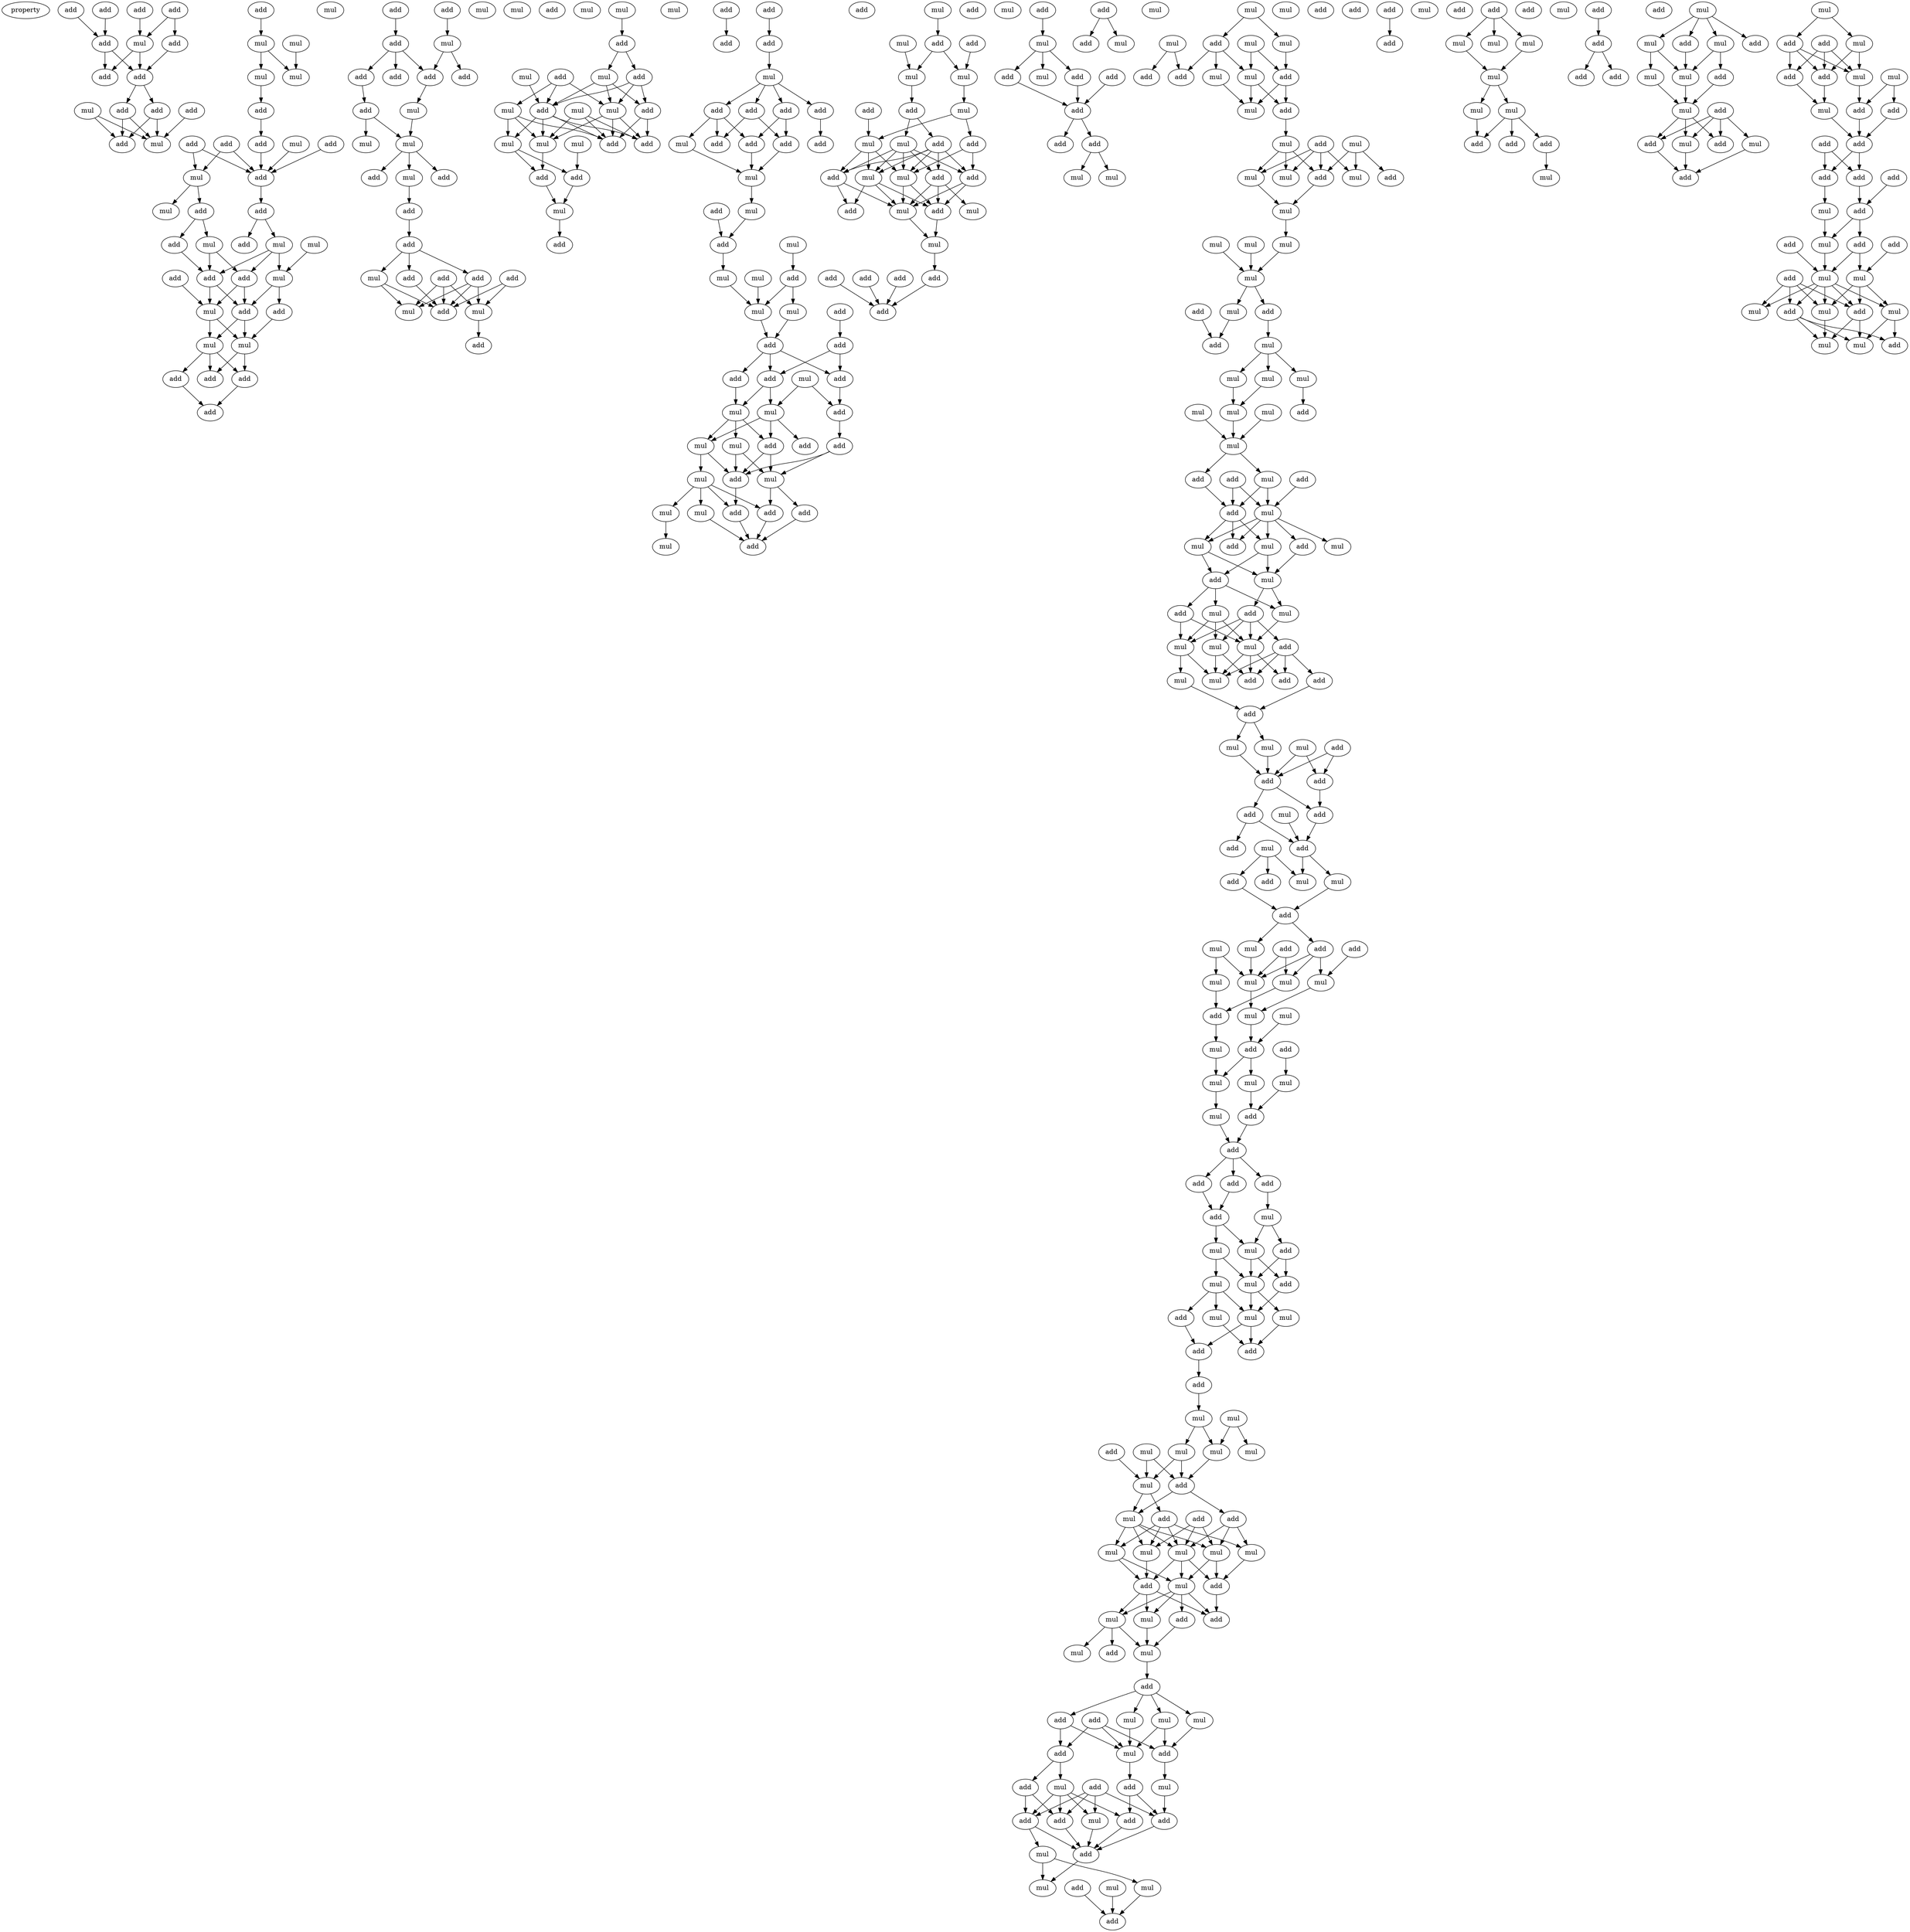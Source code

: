 digraph {
    node [fontcolor=black]
    property [mul=2,lf=1.4]
    0 [ label = add ];
    1 [ label = add ];
    2 [ label = add ];
    3 [ label = add ];
    4 [ label = mul ];
    5 [ label = add ];
    6 [ label = add ];
    7 [ label = add ];
    8 [ label = add ];
    9 [ label = mul ];
    10 [ label = add ];
    11 [ label = add ];
    12 [ label = add ];
    13 [ label = add ];
    14 [ label = mul ];
    15 [ label = add ];
    16 [ label = mul ];
    17 [ label = mul ];
    18 [ label = mul ];
    19 [ label = mul ];
    20 [ label = add ];
    21 [ label = add ];
    22 [ label = mul ];
    23 [ label = add ];
    24 [ label = add ];
    25 [ label = add ];
    26 [ label = mul ];
    27 [ label = add ];
    28 [ label = add ];
    29 [ label = add ];
    30 [ label = mul ];
    31 [ label = mul ];
    32 [ label = mul ];
    33 [ label = add ];
    34 [ label = mul ];
    35 [ label = add ];
    36 [ label = add ];
    37 [ label = mul ];
    38 [ label = add ];
    39 [ label = add ];
    40 [ label = mul ];
    41 [ label = add ];
    42 [ label = add ];
    43 [ label = mul ];
    44 [ label = mul ];
    45 [ label = add ];
    46 [ label = mul ];
    47 [ label = add ];
    48 [ label = add ];
    49 [ label = add ];
    50 [ label = add ];
    51 [ label = add ];
    52 [ label = add ];
    53 [ label = mul ];
    54 [ label = add ];
    55 [ label = mul ];
    56 [ label = add ];
    57 [ label = add ];
    58 [ label = add ];
    59 [ label = add ];
    60 [ label = mul ];
    61 [ label = mul ];
    62 [ label = mul ];
    63 [ label = mul ];
    64 [ label = add ];
    65 [ label = mul ];
    66 [ label = add ];
    67 [ label = add ];
    68 [ label = mul ];
    69 [ label = add ];
    70 [ label = add ];
    71 [ label = add ];
    72 [ label = add ];
    73 [ label = add ];
    74 [ label = add ];
    75 [ label = mul ];
    76 [ label = mul ];
    77 [ label = mul ];
    78 [ label = add ];
    79 [ label = mul ];
    80 [ label = add ];
    81 [ label = add ];
    82 [ label = add ];
    83 [ label = mul ];
    84 [ label = add ];
    85 [ label = mul ];
    86 [ label = mul ];
    87 [ label = mul ];
    88 [ label = add ];
    89 [ label = add ];
    90 [ label = mul ];
    91 [ label = add ];
    92 [ label = mul ];
    93 [ label = mul ];
    94 [ label = add ];
    95 [ label = mul ];
    96 [ label = add ];
    97 [ label = add ];
    98 [ label = mul ];
    99 [ label = mul ];
    100 [ label = add ];
    101 [ label = add ];
    102 [ label = add ];
    103 [ label = add ];
    104 [ label = add ];
    105 [ label = mul ];
    106 [ label = add ];
    107 [ label = add ];
    108 [ label = add ];
    109 [ label = add ];
    110 [ label = add ];
    111 [ label = add ];
    112 [ label = add ];
    113 [ label = add ];
    114 [ label = add ];
    115 [ label = mul ];
    116 [ label = mul ];
    117 [ label = add ];
    118 [ label = mul ];
    119 [ label = add ];
    120 [ label = mul ];
    121 [ label = mul ];
    122 [ label = mul ];
    123 [ label = add ];
    124 [ label = add ];
    125 [ label = mul ];
    126 [ label = mul ];
    127 [ label = add ];
    128 [ label = add ];
    129 [ label = add ];
    130 [ label = add ];
    131 [ label = add ];
    132 [ label = mul ];
    133 [ label = mul ];
    134 [ label = mul ];
    135 [ label = add ];
    136 [ label = mul ];
    137 [ label = add ];
    138 [ label = add ];
    139 [ label = mul ];
    140 [ label = add ];
    141 [ label = add ];
    142 [ label = mul ];
    143 [ label = mul ];
    144 [ label = add ];
    145 [ label = mul ];
    146 [ label = add ];
    147 [ label = mul ];
    148 [ label = add ];
    149 [ label = mul ];
    150 [ label = add ];
    151 [ label = mul ];
    152 [ label = mul ];
    153 [ label = add ];
    154 [ label = add ];
    155 [ label = add ];
    156 [ label = mul ];
    157 [ label = mul ];
    158 [ label = add ];
    159 [ label = add ];
    160 [ label = mul ];
    161 [ label = mul ];
    162 [ label = add ];
    163 [ label = add ];
    164 [ label = mul ];
    165 [ label = mul ];
    166 [ label = add ];
    167 [ label = mul ];
    168 [ label = add ];
    169 [ label = add ];
    170 [ label = add ];
    171 [ label = mul ];
    172 [ label = mul ];
    173 [ label = add ];
    174 [ label = mul ];
    175 [ label = add ];
    176 [ label = add ];
    177 [ label = add ];
    178 [ label = add ];
    179 [ label = mul ];
    180 [ label = add ];
    181 [ label = add ];
    182 [ label = mul ];
    183 [ label = add ];
    184 [ label = add ];
    185 [ label = mul ];
    186 [ label = add ];
    187 [ label = add ];
    188 [ label = add ];
    189 [ label = add ];
    190 [ label = add ];
    191 [ label = mul ];
    192 [ label = mul ];
    193 [ label = add ];
    194 [ label = mul ];
    195 [ label = mul ];
    196 [ label = mul ];
    197 [ label = mul ];
    198 [ label = add ];
    199 [ label = mul ];
    200 [ label = mul ];
    201 [ label = add ];
    202 [ label = mul ];
    203 [ label = add ];
    204 [ label = mul ];
    205 [ label = add ];
    206 [ label = add ];
    207 [ label = mul ];
    208 [ label = add ];
    209 [ label = mul ];
    210 [ label = mul ];
    211 [ label = add ];
    212 [ label = add ];
    213 [ label = mul ];
    214 [ label = mul ];
    215 [ label = mul ];
    216 [ label = mul ];
    217 [ label = mul ];
    218 [ label = mul ];
    219 [ label = mul ];
    220 [ label = mul ];
    221 [ label = mul ];
    222 [ label = add ];
    223 [ label = mul ];
    224 [ label = add ];
    225 [ label = add ];
    226 [ label = mul ];
    227 [ label = mul ];
    228 [ label = mul ];
    229 [ label = mul ];
    230 [ label = mul ];
    231 [ label = mul ];
    232 [ label = add ];
    233 [ label = mul ];
    234 [ label = mul ];
    235 [ label = add ];
    236 [ label = add ];
    237 [ label = add ];
    238 [ label = mul ];
    239 [ label = add ];
    240 [ label = add ];
    241 [ label = mul ];
    242 [ label = mul ];
    243 [ label = mul ];
    244 [ label = add ];
    245 [ label = add ];
    246 [ label = mul ];
    247 [ label = add ];
    248 [ label = mul ];
    249 [ label = mul ];
    250 [ label = add ];
    251 [ label = mul ];
    252 [ label = add ];
    253 [ label = add ];
    254 [ label = mul ];
    255 [ label = mul ];
    256 [ label = mul ];
    257 [ label = mul ];
    258 [ label = add ];
    259 [ label = add ];
    260 [ label = mul ];
    261 [ label = add ];
    262 [ label = add ];
    263 [ label = add ];
    264 [ label = mul ];
    265 [ label = mul ];
    266 [ label = mul ];
    267 [ label = add ];
    268 [ label = add ];
    269 [ label = add ];
    270 [ label = mul ];
    271 [ label = add ];
    272 [ label = add ];
    273 [ label = mul ];
    274 [ label = add ];
    275 [ label = add ];
    276 [ label = mul ];
    277 [ label = mul ];
    278 [ label = add ];
    279 [ label = add ];
    280 [ label = add ];
    281 [ label = add ];
    282 [ label = add ];
    283 [ label = add ];
    284 [ label = mul ];
    285 [ label = mul ];
    286 [ label = mul ];
    287 [ label = mul ];
    288 [ label = mul ];
    289 [ label = mul ];
    290 [ label = add ];
    291 [ label = mul ];
    292 [ label = mul ];
    293 [ label = mul ];
    294 [ label = add ];
    295 [ label = add ];
    296 [ label = mul ];
    297 [ label = add ];
    298 [ label = mul ];
    299 [ label = mul ];
    300 [ label = mul ];
    301 [ label = add ];
    302 [ label = add ];
    303 [ label = add ];
    304 [ label = add ];
    305 [ label = add ];
    306 [ label = mul ];
    307 [ label = add ];
    308 [ label = add ];
    309 [ label = mul ];
    310 [ label = mul ];
    311 [ label = mul ];
    312 [ label = add ];
    313 [ label = mul ];
    314 [ label = add ];
    315 [ label = mul ];
    316 [ label = add ];
    317 [ label = mul ];
    318 [ label = mul ];
    319 [ label = mul ];
    320 [ label = add ];
    321 [ label = add ];
    322 [ label = add ];
    323 [ label = mul ];
    324 [ label = mul ];
    325 [ label = mul ];
    326 [ label = mul ];
    327 [ label = add ];
    328 [ label = mul ];
    329 [ label = mul ];
    330 [ label = add ];
    331 [ label = mul ];
    332 [ label = add ];
    333 [ label = mul ];
    334 [ label = add ];
    335 [ label = add ];
    336 [ label = mul ];
    337 [ label = mul ];
    338 [ label = mul ];
    339 [ label = mul ];
    340 [ label = mul ];
    341 [ label = add ];
    342 [ label = add ];
    343 [ label = mul ];
    344 [ label = add ];
    345 [ label = mul ];
    346 [ label = add ];
    347 [ label = mul ];
    348 [ label = add ];
    349 [ label = mul ];
    350 [ label = mul ];
    351 [ label = add ];
    352 [ label = add ];
    353 [ label = mul ];
    354 [ label = add ];
    355 [ label = mul ];
    356 [ label = mul ];
    357 [ label = mul ];
    358 [ label = add ];
    359 [ label = add ];
    360 [ label = add ];
    361 [ label = add ];
    362 [ label = add ];
    363 [ label = mul ];
    364 [ label = mul ];
    365 [ label = add ];
    366 [ label = add ];
    367 [ label = mul ];
    368 [ label = add ];
    369 [ label = add ];
    370 [ label = mul ];
    371 [ label = add ];
    372 [ label = mul ];
    373 [ label = add ];
    374 [ label = mul ];
    375 [ label = add ];
    376 [ label = mul ];
    377 [ label = add ];
    378 [ label = add ];
    379 [ label = add ];
    380 [ label = mul ];
    381 [ label = mul ];
    382 [ label = mul ];
    383 [ label = mul ];
    384 [ label = mul ];
    385 [ label = mul ];
    386 [ label = mul ];
    387 [ label = add ];
    388 [ label = add ];
    389 [ label = add ];
    390 [ label = add ];
    391 [ label = mul ];
    392 [ label = add ];
    393 [ label = add ];
    394 [ label = add ];
    395 [ label = add ];
    396 [ label = mul ];
    397 [ label = mul ];
    398 [ label = add ];
    399 [ label = mul ];
    400 [ label = add ];
    401 [ label = mul ];
    402 [ label = add ];
    403 [ label = mul ];
    404 [ label = add ];
    405 [ label = mul ];
    406 [ label = mul ];
    407 [ label = add ];
    408 [ label = add ];
    409 [ label = mul ];
    410 [ label = add ];
    411 [ label = mul ];
    412 [ label = add ];
    413 [ label = add ];
    414 [ label = mul ];
    415 [ label = add ];
    416 [ label = add ];
    417 [ label = mul ];
    418 [ label = mul ];
    419 [ label = mul ];
    420 [ label = add ];
    421 [ label = add ];
    422 [ label = add ];
    423 [ label = add ];
    424 [ label = add ];
    425 [ label = add ];
    426 [ label = add ];
    427 [ label = add ];
    428 [ label = mul ];
    429 [ label = add ];
    430 [ label = mul ];
    431 [ label = add ];
    432 [ label = add ];
    433 [ label = mul ];
    434 [ label = mul ];
    435 [ label = add ];
    436 [ label = mul ];
    437 [ label = add ];
    438 [ label = mul ];
    439 [ label = add ];
    440 [ label = mul ];
    441 [ label = mul ];
    442 [ label = mul ];
    443 [ label = add ];
    0 -> 4 [ name = 0 ];
    1 -> 4 [ name = 1 ];
    1 -> 6 [ name = 2 ];
    2 -> 5 [ name = 3 ];
    3 -> 5 [ name = 4 ];
    4 -> 7 [ name = 5 ];
    4 -> 8 [ name = 6 ];
    5 -> 7 [ name = 7 ];
    5 -> 8 [ name = 8 ];
    6 -> 7 [ name = 9 ];
    7 -> 10 [ name = 10 ];
    7 -> 12 [ name = 11 ];
    9 -> 13 [ name = 12 ];
    9 -> 14 [ name = 13 ];
    10 -> 13 [ name = 14 ];
    10 -> 14 [ name = 15 ];
    11 -> 14 [ name = 16 ];
    12 -> 13 [ name = 17 ];
    12 -> 14 [ name = 18 ];
    15 -> 17 [ name = 19 ];
    16 -> 19 [ name = 20 ];
    17 -> 18 [ name = 21 ];
    17 -> 19 [ name = 22 ];
    18 -> 20 [ name = 23 ];
    20 -> 25 [ name = 24 ];
    21 -> 26 [ name = 25 ];
    21 -> 27 [ name = 26 ];
    22 -> 27 [ name = 27 ];
    23 -> 27 [ name = 28 ];
    24 -> 26 [ name = 29 ];
    24 -> 27 [ name = 30 ];
    25 -> 27 [ name = 31 ];
    26 -> 28 [ name = 32 ];
    26 -> 30 [ name = 33 ];
    27 -> 29 [ name = 34 ];
    28 -> 32 [ name = 35 ];
    28 -> 33 [ name = 36 ];
    29 -> 34 [ name = 37 ];
    29 -> 35 [ name = 38 ];
    31 -> 37 [ name = 39 ];
    32 -> 36 [ name = 40 ];
    32 -> 39 [ name = 41 ];
    33 -> 36 [ name = 42 ];
    34 -> 36 [ name = 43 ];
    34 -> 37 [ name = 44 ];
    34 -> 39 [ name = 45 ];
    36 -> 40 [ name = 46 ];
    36 -> 41 [ name = 47 ];
    37 -> 41 [ name = 48 ];
    37 -> 42 [ name = 49 ];
    38 -> 40 [ name = 50 ];
    39 -> 40 [ name = 51 ];
    39 -> 41 [ name = 52 ];
    40 -> 43 [ name = 53 ];
    40 -> 44 [ name = 54 ];
    41 -> 43 [ name = 55 ];
    41 -> 44 [ name = 56 ];
    42 -> 44 [ name = 57 ];
    43 -> 45 [ name = 58 ];
    43 -> 47 [ name = 59 ];
    43 -> 48 [ name = 60 ];
    44 -> 45 [ name = 61 ];
    44 -> 47 [ name = 62 ];
    45 -> 49 [ name = 63 ];
    48 -> 49 [ name = 64 ];
    50 -> 52 [ name = 65 ];
    51 -> 53 [ name = 66 ];
    52 -> 54 [ name = 67 ];
    52 -> 57 [ name = 68 ];
    52 -> 58 [ name = 69 ];
    53 -> 56 [ name = 70 ];
    53 -> 58 [ name = 71 ];
    54 -> 59 [ name = 72 ];
    58 -> 60 [ name = 73 ];
    59 -> 61 [ name = 74 ];
    59 -> 63 [ name = 75 ];
    60 -> 63 [ name = 76 ];
    63 -> 64 [ name = 77 ];
    63 -> 65 [ name = 78 ];
    63 -> 66 [ name = 79 ];
    65 -> 69 [ name = 80 ];
    69 -> 70 [ name = 81 ];
    70 -> 72 [ name = 82 ];
    70 -> 74 [ name = 83 ];
    70 -> 75 [ name = 84 ];
    71 -> 76 [ name = 85 ];
    71 -> 77 [ name = 86 ];
    71 -> 78 [ name = 87 ];
    72 -> 78 [ name = 88 ];
    73 -> 76 [ name = 89 ];
    73 -> 78 [ name = 90 ];
    74 -> 76 [ name = 91 ];
    74 -> 77 [ name = 92 ];
    74 -> 78 [ name = 93 ];
    75 -> 77 [ name = 94 ];
    75 -> 78 [ name = 95 ];
    76 -> 80 [ name = 96 ];
    79 -> 81 [ name = 97 ];
    81 -> 82 [ name = 98 ];
    81 -> 85 [ name = 99 ];
    82 -> 88 [ name = 100 ];
    82 -> 89 [ name = 101 ];
    82 -> 90 [ name = 102 ];
    83 -> 88 [ name = 103 ];
    84 -> 86 [ name = 104 ];
    84 -> 88 [ name = 105 ];
    84 -> 90 [ name = 106 ];
    85 -> 88 [ name = 107 ];
    85 -> 89 [ name = 108 ];
    85 -> 90 [ name = 109 ];
    86 -> 91 [ name = 110 ];
    86 -> 92 [ name = 111 ];
    86 -> 93 [ name = 112 ];
    87 -> 91 [ name = 113 ];
    87 -> 93 [ name = 114 ];
    87 -> 94 [ name = 115 ];
    88 -> 91 [ name = 116 ];
    88 -> 92 [ name = 117 ];
    88 -> 93 [ name = 118 ];
    88 -> 94 [ name = 119 ];
    89 -> 91 [ name = 120 ];
    89 -> 94 [ name = 121 ];
    90 -> 91 [ name = 122 ];
    90 -> 93 [ name = 123 ];
    90 -> 94 [ name = 124 ];
    92 -> 96 [ name = 125 ];
    92 -> 97 [ name = 126 ];
    93 -> 97 [ name = 127 ];
    95 -> 96 [ name = 128 ];
    96 -> 99 [ name = 129 ];
    97 -> 99 [ name = 130 ];
    99 -> 100 [ name = 131 ];
    101 -> 103 [ name = 132 ];
    102 -> 104 [ name = 133 ];
    104 -> 105 [ name = 134 ];
    105 -> 107 [ name = 135 ];
    105 -> 108 [ name = 136 ];
    105 -> 109 [ name = 137 ];
    105 -> 110 [ name = 138 ];
    107 -> 111 [ name = 139 ];
    107 -> 113 [ name = 140 ];
    108 -> 112 [ name = 141 ];
    108 -> 113 [ name = 142 ];
    109 -> 111 [ name = 143 ];
    109 -> 112 [ name = 144 ];
    109 -> 115 [ name = 145 ];
    110 -> 114 [ name = 146 ];
    112 -> 116 [ name = 147 ];
    113 -> 116 [ name = 148 ];
    115 -> 116 [ name = 149 ];
    116 -> 118 [ name = 150 ];
    117 -> 119 [ name = 151 ];
    118 -> 119 [ name = 152 ];
    119 -> 121 [ name = 153 ];
    120 -> 123 [ name = 154 ];
    121 -> 125 [ name = 155 ];
    122 -> 125 [ name = 156 ];
    123 -> 125 [ name = 157 ];
    123 -> 126 [ name = 158 ];
    124 -> 128 [ name = 159 ];
    125 -> 127 [ name = 160 ];
    126 -> 127 [ name = 161 ];
    127 -> 129 [ name = 162 ];
    127 -> 130 [ name = 163 ];
    127 -> 131 [ name = 164 ];
    128 -> 129 [ name = 165 ];
    128 -> 131 [ name = 166 ];
    129 -> 135 [ name = 167 ];
    130 -> 134 [ name = 168 ];
    131 -> 133 [ name = 169 ];
    131 -> 134 [ name = 170 ];
    132 -> 133 [ name = 171 ];
    132 -> 135 [ name = 172 ];
    133 -> 136 [ name = 173 ];
    133 -> 137 [ name = 174 ];
    133 -> 140 [ name = 175 ];
    134 -> 136 [ name = 176 ];
    134 -> 139 [ name = 177 ];
    134 -> 140 [ name = 178 ];
    135 -> 138 [ name = 179 ];
    136 -> 141 [ name = 180 ];
    136 -> 143 [ name = 181 ];
    138 -> 141 [ name = 182 ];
    138 -> 142 [ name = 183 ];
    139 -> 141 [ name = 184 ];
    139 -> 142 [ name = 185 ];
    140 -> 141 [ name = 186 ];
    140 -> 142 [ name = 187 ];
    141 -> 148 [ name = 188 ];
    142 -> 144 [ name = 189 ];
    142 -> 146 [ name = 190 ];
    143 -> 145 [ name = 191 ];
    143 -> 146 [ name = 192 ];
    143 -> 147 [ name = 193 ];
    143 -> 148 [ name = 194 ];
    144 -> 150 [ name = 195 ];
    145 -> 149 [ name = 196 ];
    146 -> 150 [ name = 197 ];
    147 -> 150 [ name = 198 ];
    148 -> 150 [ name = 199 ];
    151 -> 153 [ name = 200 ];
    152 -> 157 [ name = 201 ];
    153 -> 156 [ name = 202 ];
    153 -> 157 [ name = 203 ];
    154 -> 156 [ name = 204 ];
    156 -> 160 [ name = 205 ];
    157 -> 158 [ name = 206 ];
    158 -> 163 [ name = 207 ];
    158 -> 164 [ name = 208 ];
    159 -> 161 [ name = 209 ];
    160 -> 161 [ name = 210 ];
    160 -> 162 [ name = 211 ];
    161 -> 165 [ name = 212 ];
    161 -> 167 [ name = 213 ];
    161 -> 168 [ name = 214 ];
    162 -> 165 [ name = 215 ];
    162 -> 169 [ name = 216 ];
    163 -> 165 [ name = 217 ];
    163 -> 166 [ name = 218 ];
    163 -> 167 [ name = 219 ];
    163 -> 168 [ name = 220 ];
    163 -> 169 [ name = 221 ];
    164 -> 165 [ name = 222 ];
    164 -> 166 [ name = 223 ];
    164 -> 167 [ name = 224 ];
    164 -> 168 [ name = 225 ];
    164 -> 169 [ name = 226 ];
    165 -> 170 [ name = 227 ];
    165 -> 171 [ name = 228 ];
    166 -> 170 [ name = 229 ];
    166 -> 171 [ name = 230 ];
    166 -> 172 [ name = 231 ];
    167 -> 170 [ name = 232 ];
    167 -> 171 [ name = 233 ];
    167 -> 173 [ name = 234 ];
    168 -> 171 [ name = 235 ];
    168 -> 173 [ name = 236 ];
    169 -> 170 [ name = 237 ];
    169 -> 171 [ name = 238 ];
    170 -> 174 [ name = 239 ];
    171 -> 174 [ name = 240 ];
    174 -> 178 [ name = 241 ];
    175 -> 180 [ name = 242 ];
    176 -> 180 [ name = 243 ];
    177 -> 180 [ name = 244 ];
    178 -> 180 [ name = 245 ];
    181 -> 182 [ name = 246 ];
    182 -> 184 [ name = 247 ];
    182 -> 185 [ name = 248 ];
    182 -> 186 [ name = 249 ];
    183 -> 187 [ name = 250 ];
    184 -> 187 [ name = 251 ];
    186 -> 187 [ name = 252 ];
    187 -> 189 [ name = 253 ];
    187 -> 190 [ name = 254 ];
    188 -> 193 [ name = 255 ];
    188 -> 194 [ name = 256 ];
    190 -> 191 [ name = 257 ];
    190 -> 192 [ name = 258 ];
    196 -> 198 [ name = 259 ];
    196 -> 200 [ name = 260 ];
    197 -> 201 [ name = 261 ];
    197 -> 203 [ name = 262 ];
    198 -> 201 [ name = 263 ];
    198 -> 202 [ name = 264 ];
    198 -> 204 [ name = 265 ];
    199 -> 204 [ name = 266 ];
    199 -> 205 [ name = 267 ];
    200 -> 205 [ name = 268 ];
    202 -> 207 [ name = 269 ];
    204 -> 206 [ name = 270 ];
    204 -> 207 [ name = 271 ];
    205 -> 206 [ name = 272 ];
    205 -> 207 [ name = 273 ];
    206 -> 209 [ name = 274 ];
    208 -> 211 [ name = 275 ];
    208 -> 213 [ name = 276 ];
    208 -> 214 [ name = 277 ];
    208 -> 215 [ name = 278 ];
    209 -> 211 [ name = 279 ];
    209 -> 213 [ name = 280 ];
    209 -> 215 [ name = 281 ];
    210 -> 211 [ name = 282 ];
    210 -> 212 [ name = 283 ];
    210 -> 214 [ name = 284 ];
    211 -> 216 [ name = 285 ];
    213 -> 216 [ name = 286 ];
    216 -> 220 [ name = 287 ];
    217 -> 221 [ name = 288 ];
    219 -> 221 [ name = 289 ];
    220 -> 221 [ name = 290 ];
    221 -> 223 [ name = 291 ];
    221 -> 224 [ name = 292 ];
    222 -> 225 [ name = 293 ];
    223 -> 225 [ name = 294 ];
    224 -> 226 [ name = 295 ];
    226 -> 227 [ name = 296 ];
    226 -> 228 [ name = 297 ];
    226 -> 229 [ name = 298 ];
    227 -> 233 [ name = 299 ];
    228 -> 232 [ name = 300 ];
    229 -> 233 [ name = 301 ];
    230 -> 234 [ name = 302 ];
    231 -> 234 [ name = 303 ];
    233 -> 234 [ name = 304 ];
    234 -> 237 [ name = 305 ];
    234 -> 238 [ name = 306 ];
    236 -> 241 [ name = 307 ];
    237 -> 240 [ name = 308 ];
    238 -> 240 [ name = 309 ];
    238 -> 241 [ name = 310 ];
    239 -> 240 [ name = 311 ];
    239 -> 241 [ name = 312 ];
    240 -> 242 [ name = 313 ];
    240 -> 243 [ name = 314 ];
    240 -> 244 [ name = 315 ];
    241 -> 242 [ name = 316 ];
    241 -> 243 [ name = 317 ];
    241 -> 244 [ name = 318 ];
    241 -> 245 [ name = 319 ];
    241 -> 246 [ name = 320 ];
    242 -> 247 [ name = 321 ];
    242 -> 248 [ name = 322 ];
    243 -> 247 [ name = 323 ];
    243 -> 248 [ name = 324 ];
    245 -> 248 [ name = 325 ];
    247 -> 249 [ name = 326 ];
    247 -> 251 [ name = 327 ];
    247 -> 252 [ name = 328 ];
    248 -> 250 [ name = 329 ];
    248 -> 251 [ name = 330 ];
    249 -> 254 [ name = 331 ];
    249 -> 255 [ name = 332 ];
    249 -> 256 [ name = 333 ];
    250 -> 253 [ name = 334 ];
    250 -> 254 [ name = 335 ];
    250 -> 255 [ name = 336 ];
    250 -> 256 [ name = 337 ];
    251 -> 256 [ name = 338 ];
    252 -> 254 [ name = 339 ];
    252 -> 256 [ name = 340 ];
    253 -> 258 [ name = 341 ];
    253 -> 259 [ name = 342 ];
    253 -> 260 [ name = 343 ];
    253 -> 261 [ name = 344 ];
    254 -> 257 [ name = 345 ];
    254 -> 260 [ name = 346 ];
    255 -> 260 [ name = 347 ];
    255 -> 261 [ name = 348 ];
    256 -> 258 [ name = 349 ];
    256 -> 260 [ name = 350 ];
    256 -> 261 [ name = 351 ];
    257 -> 262 [ name = 352 ];
    259 -> 262 [ name = 353 ];
    262 -> 264 [ name = 354 ];
    262 -> 266 [ name = 355 ];
    263 -> 267 [ name = 356 ];
    263 -> 268 [ name = 357 ];
    264 -> 267 [ name = 358 ];
    265 -> 267 [ name = 359 ];
    265 -> 268 [ name = 360 ];
    266 -> 267 [ name = 361 ];
    267 -> 269 [ name = 362 ];
    267 -> 271 [ name = 363 ];
    268 -> 269 [ name = 364 ];
    269 -> 272 [ name = 365 ];
    270 -> 272 [ name = 366 ];
    271 -> 272 [ name = 367 ];
    271 -> 274 [ name = 368 ];
    272 -> 276 [ name = 369 ];
    272 -> 277 [ name = 370 ];
    273 -> 275 [ name = 371 ];
    273 -> 277 [ name = 372 ];
    273 -> 278 [ name = 373 ];
    275 -> 280 [ name = 374 ];
    276 -> 280 [ name = 375 ];
    280 -> 283 [ name = 376 ];
    280 -> 285 [ name = 377 ];
    281 -> 288 [ name = 378 ];
    282 -> 286 [ name = 379 ];
    282 -> 287 [ name = 380 ];
    283 -> 286 [ name = 381 ];
    283 -> 287 [ name = 382 ];
    283 -> 288 [ name = 383 ];
    284 -> 287 [ name = 384 ];
    284 -> 289 [ name = 385 ];
    285 -> 287 [ name = 386 ];
    286 -> 290 [ name = 387 ];
    287 -> 291 [ name = 388 ];
    288 -> 291 [ name = 389 ];
    289 -> 290 [ name = 390 ];
    290 -> 293 [ name = 391 ];
    291 -> 294 [ name = 392 ];
    292 -> 294 [ name = 393 ];
    293 -> 298 [ name = 394 ];
    294 -> 298 [ name = 395 ];
    294 -> 299 [ name = 396 ];
    295 -> 296 [ name = 397 ];
    296 -> 302 [ name = 398 ];
    297 -> 301 [ name = 399 ];
    298 -> 300 [ name = 400 ];
    299 -> 302 [ name = 401 ];
    300 -> 303 [ name = 402 ];
    302 -> 303 [ name = 403 ];
    303 -> 304 [ name = 404 ];
    303 -> 305 [ name = 405 ];
    303 -> 307 [ name = 406 ];
    304 -> 309 [ name = 407 ];
    305 -> 308 [ name = 408 ];
    307 -> 308 [ name = 409 ];
    308 -> 310 [ name = 410 ];
    308 -> 311 [ name = 411 ];
    309 -> 310 [ name = 412 ];
    309 -> 312 [ name = 413 ];
    310 -> 314 [ name = 414 ];
    310 -> 315 [ name = 415 ];
    311 -> 313 [ name = 416 ];
    311 -> 315 [ name = 417 ];
    312 -> 314 [ name = 418 ];
    312 -> 315 [ name = 419 ];
    313 -> 316 [ name = 420 ];
    313 -> 317 [ name = 421 ];
    313 -> 318 [ name = 422 ];
    314 -> 317 [ name = 423 ];
    315 -> 317 [ name = 424 ];
    315 -> 319 [ name = 425 ];
    316 -> 321 [ name = 426 ];
    317 -> 320 [ name = 427 ];
    317 -> 321 [ name = 428 ];
    318 -> 320 [ name = 429 ];
    319 -> 320 [ name = 430 ];
    321 -> 322 [ name = 431 ];
    322 -> 324 [ name = 432 ];
    323 -> 325 [ name = 433 ];
    323 -> 328 [ name = 434 ];
    324 -> 325 [ name = 435 ];
    324 -> 326 [ name = 436 ];
    325 -> 330 [ name = 437 ];
    326 -> 330 [ name = 438 ];
    326 -> 331 [ name = 439 ];
    327 -> 331 [ name = 440 ];
    329 -> 330 [ name = 441 ];
    329 -> 331 [ name = 442 ];
    330 -> 333 [ name = 443 ];
    330 -> 334 [ name = 444 ];
    331 -> 332 [ name = 445 ];
    331 -> 333 [ name = 446 ];
    332 -> 337 [ name = 447 ];
    332 -> 338 [ name = 448 ];
    332 -> 339 [ name = 449 ];
    332 -> 340 [ name = 450 ];
    333 -> 336 [ name = 451 ];
    333 -> 337 [ name = 452 ];
    333 -> 338 [ name = 453 ];
    333 -> 339 [ name = 454 ];
    334 -> 336 [ name = 455 ];
    334 -> 339 [ name = 456 ];
    334 -> 340 [ name = 457 ];
    335 -> 336 [ name = 458 ];
    335 -> 338 [ name = 459 ];
    335 -> 339 [ name = 460 ];
    336 -> 342 [ name = 461 ];
    336 -> 343 [ name = 462 ];
    337 -> 341 [ name = 463 ];
    337 -> 343 [ name = 464 ];
    338 -> 341 [ name = 465 ];
    339 -> 341 [ name = 466 ];
    339 -> 342 [ name = 467 ];
    339 -> 343 [ name = 468 ];
    340 -> 342 [ name = 469 ];
    341 -> 344 [ name = 470 ];
    341 -> 345 [ name = 471 ];
    341 -> 347 [ name = 472 ];
    342 -> 344 [ name = 473 ];
    343 -> 344 [ name = 474 ];
    343 -> 345 [ name = 475 ];
    343 -> 346 [ name = 476 ];
    343 -> 347 [ name = 477 ];
    345 -> 348 [ name = 478 ];
    345 -> 349 [ name = 479 ];
    345 -> 350 [ name = 480 ];
    346 -> 349 [ name = 481 ];
    347 -> 349 [ name = 482 ];
    349 -> 351 [ name = 483 ];
    351 -> 353 [ name = 484 ];
    351 -> 354 [ name = 485 ];
    351 -> 355 [ name = 486 ];
    351 -> 356 [ name = 487 ];
    352 -> 357 [ name = 488 ];
    352 -> 358 [ name = 489 ];
    352 -> 359 [ name = 490 ];
    353 -> 357 [ name = 491 ];
    353 -> 359 [ name = 492 ];
    354 -> 357 [ name = 493 ];
    354 -> 358 [ name = 494 ];
    355 -> 359 [ name = 495 ];
    356 -> 357 [ name = 496 ];
    357 -> 361 [ name = 497 ];
    358 -> 360 [ name = 498 ];
    358 -> 364 [ name = 499 ];
    359 -> 363 [ name = 500 ];
    360 -> 366 [ name = 501 ];
    360 -> 369 [ name = 502 ];
    361 -> 365 [ name = 503 ];
    361 -> 368 [ name = 504 ];
    362 -> 366 [ name = 505 ];
    362 -> 367 [ name = 506 ];
    362 -> 368 [ name = 507 ];
    362 -> 369 [ name = 508 ];
    363 -> 368 [ name = 509 ];
    364 -> 365 [ name = 510 ];
    364 -> 366 [ name = 511 ];
    364 -> 367 [ name = 512 ];
    364 -> 369 [ name = 513 ];
    365 -> 371 [ name = 514 ];
    366 -> 370 [ name = 515 ];
    366 -> 371 [ name = 516 ];
    367 -> 371 [ name = 517 ];
    368 -> 371 [ name = 518 ];
    369 -> 371 [ name = 519 ];
    370 -> 372 [ name = 520 ];
    370 -> 374 [ name = 521 ];
    371 -> 374 [ name = 522 ];
    372 -> 377 [ name = 523 ];
    375 -> 377 [ name = 524 ];
    376 -> 377 [ name = 525 ];
    378 -> 380 [ name = 526 ];
    378 -> 381 [ name = 527 ];
    378 -> 383 [ name = 528 ];
    380 -> 384 [ name = 529 ];
    383 -> 384 [ name = 530 ];
    384 -> 385 [ name = 531 ];
    384 -> 386 [ name = 532 ];
    385 -> 390 [ name = 533 ];
    386 -> 387 [ name = 534 ];
    386 -> 388 [ name = 535 ];
    386 -> 390 [ name = 536 ];
    388 -> 391 [ name = 537 ];
    389 -> 392 [ name = 538 ];
    392 -> 393 [ name = 539 ];
    392 -> 394 [ name = 540 ];
    396 -> 397 [ name = 541 ];
    396 -> 398 [ name = 542 ];
    396 -> 399 [ name = 543 ];
    396 -> 400 [ name = 544 ];
    397 -> 401 [ name = 545 ];
    397 -> 403 [ name = 546 ];
    398 -> 403 [ name = 547 ];
    399 -> 402 [ name = 548 ];
    399 -> 403 [ name = 549 ];
    401 -> 405 [ name = 550 ];
    402 -> 405 [ name = 551 ];
    403 -> 405 [ name = 552 ];
    404 -> 406 [ name = 553 ];
    404 -> 407 [ name = 554 ];
    404 -> 408 [ name = 555 ];
    404 -> 409 [ name = 556 ];
    405 -> 406 [ name = 557 ];
    405 -> 407 [ name = 558 ];
    405 -> 408 [ name = 559 ];
    406 -> 410 [ name = 560 ];
    407 -> 410 [ name = 561 ];
    409 -> 410 [ name = 562 ];
    411 -> 412 [ name = 563 ];
    411 -> 414 [ name = 564 ];
    412 -> 415 [ name = 565 ];
    412 -> 416 [ name = 566 ];
    412 -> 418 [ name = 567 ];
    413 -> 415 [ name = 568 ];
    413 -> 416 [ name = 569 ];
    413 -> 418 [ name = 570 ];
    414 -> 416 [ name = 571 ];
    414 -> 418 [ name = 572 ];
    415 -> 419 [ name = 573 ];
    416 -> 419 [ name = 574 ];
    417 -> 420 [ name = 575 ];
    417 -> 421 [ name = 576 ];
    418 -> 421 [ name = 577 ];
    419 -> 423 [ name = 578 ];
    420 -> 423 [ name = 579 ];
    421 -> 423 [ name = 580 ];
    422 -> 424 [ name = 581 ];
    422 -> 426 [ name = 582 ];
    423 -> 424 [ name = 583 ];
    423 -> 426 [ name = 584 ];
    424 -> 427 [ name = 585 ];
    425 -> 427 [ name = 586 ];
    426 -> 428 [ name = 587 ];
    427 -> 430 [ name = 588 ];
    427 -> 432 [ name = 589 ];
    428 -> 430 [ name = 590 ];
    429 -> 434 [ name = 591 ];
    430 -> 434 [ name = 592 ];
    431 -> 433 [ name = 593 ];
    432 -> 433 [ name = 594 ];
    432 -> 434 [ name = 595 ];
    433 -> 437 [ name = 596 ];
    433 -> 438 [ name = 597 ];
    433 -> 440 [ name = 598 ];
    434 -> 436 [ name = 599 ];
    434 -> 437 [ name = 600 ];
    434 -> 438 [ name = 601 ];
    434 -> 439 [ name = 602 ];
    434 -> 440 [ name = 603 ];
    435 -> 436 [ name = 604 ];
    435 -> 437 [ name = 605 ];
    435 -> 439 [ name = 606 ];
    435 -> 440 [ name = 607 ];
    437 -> 441 [ name = 608 ];
    437 -> 442 [ name = 609 ];
    438 -> 442 [ name = 610 ];
    438 -> 443 [ name = 611 ];
    439 -> 441 [ name = 612 ];
    439 -> 442 [ name = 613 ];
    439 -> 443 [ name = 614 ];
    440 -> 441 [ name = 615 ];
}
